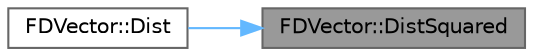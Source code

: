 digraph "FDVector::DistSquared"
{
 // INTERACTIVE_SVG=YES
 // LATEX_PDF_SIZE
  bgcolor="transparent";
  edge [fontname=Helvetica,fontsize=10,labelfontname=Helvetica,labelfontsize=10];
  node [fontname=Helvetica,fontsize=10,shape=box,height=0.2,width=0.4];
  rankdir="RL";
  Node1 [id="Node000001",label="FDVector::DistSquared",height=0.2,width=0.4,color="gray40", fillcolor="grey60", style="filled", fontcolor="black",tooltip=" "];
  Node1 -> Node2 [id="edge1_Node000001_Node000002",dir="back",color="steelblue1",style="solid",tooltip=" "];
  Node2 [id="Node000002",label="FDVector::Dist",height=0.2,width=0.4,color="grey40", fillcolor="white", style="filled",URL="$de/d7a/structFDVector.html#af0213e1a56941d9557fae7f4f881be23",tooltip=" "];
}
